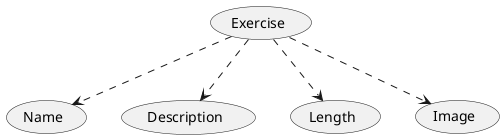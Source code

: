 ------------------------
diagram.exercise.png

@startuml
(Exercise) ..> (Name)
(Exercise) ..> (Description)
(Exercise) ..> (Length)
(Exercise) ..> (Image)
@enduml

PlantUML version 1.2019.11(Sun Sep 22 10:02:15 UTC 2019)
(GPL source distribution)
Java Runtime: Java(TM) SE Runtime Environment
JVM: Java HotSpot(TM) 64-Bit Server VM
Java Version: 1.7.0_25-b15
Operating System: Linux
Default Encoding: UTF-8
Language: en
Country: US

------------------------

